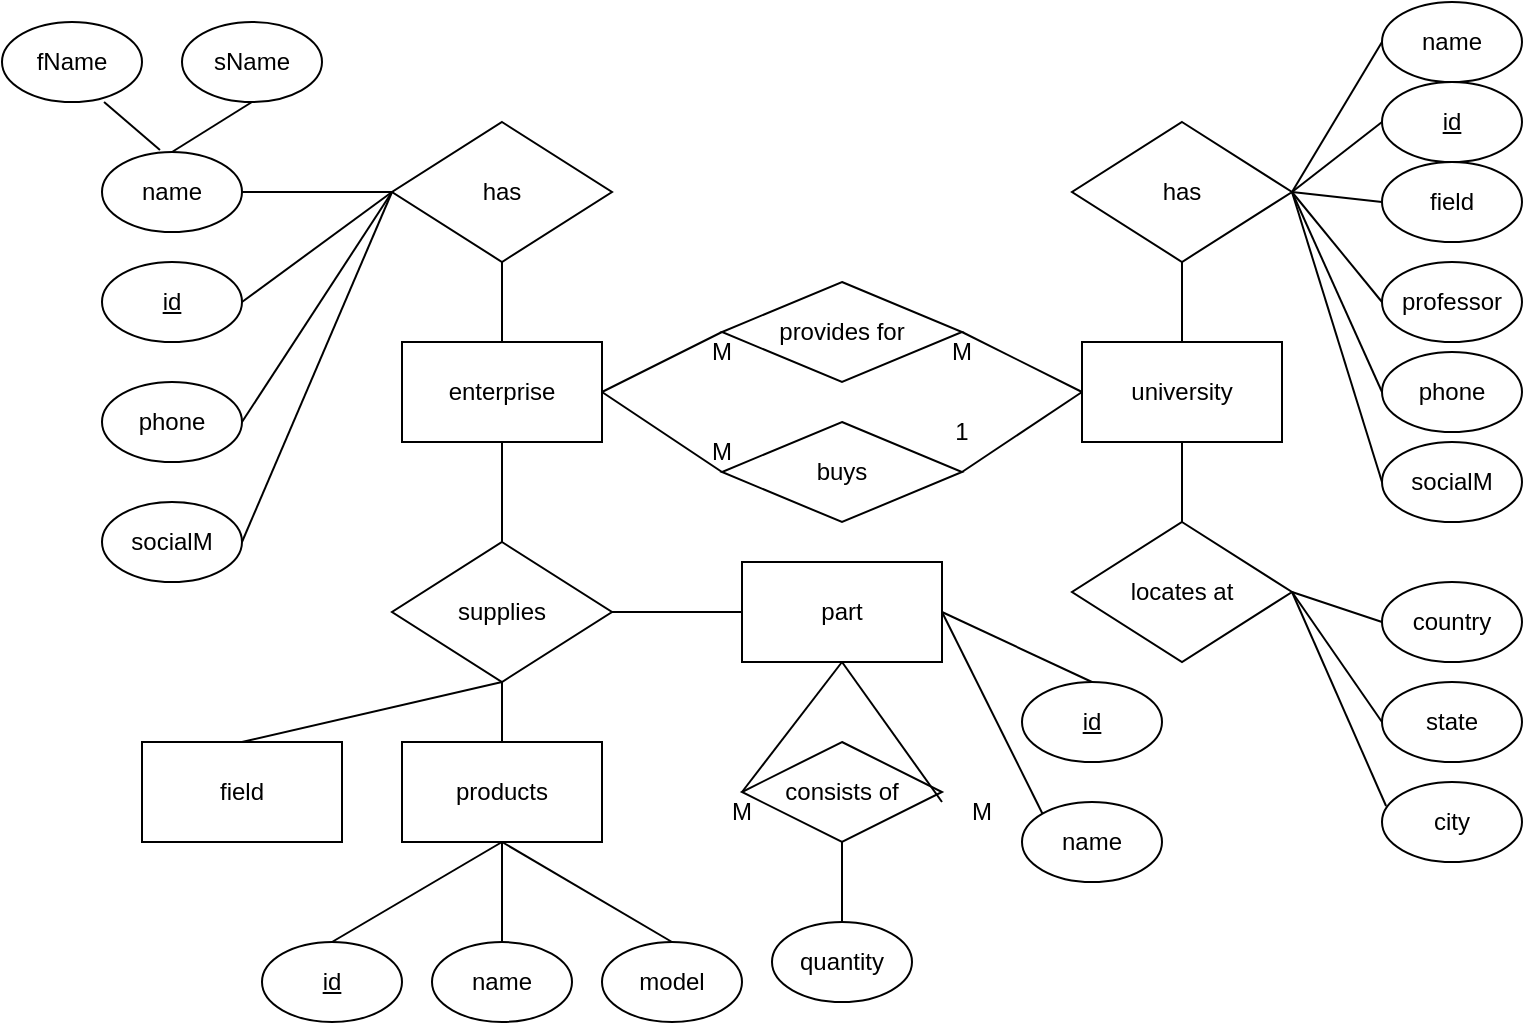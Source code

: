 <mxfile version="20.0.1" type="github">
  <diagram id="0fGZ7hTNwW_brKjwEotY" name="Page-1">
    <mxGraphModel dx="785" dy="488" grid="1" gridSize="10" guides="1" tooltips="1" connect="1" arrows="1" fold="1" page="1" pageScale="1" pageWidth="850" pageHeight="1100" math="0" shadow="0">
      <root>
        <mxCell id="0" />
        <mxCell id="1" parent="0" />
        <mxCell id="9cPGQ39VDWzeO-hUbgn7-2" value="buys" style="rhombus;whiteSpace=wrap;html=1;" parent="1" vertex="1">
          <mxGeometry x="360" y="220" width="120" height="50" as="geometry" />
        </mxCell>
        <mxCell id="9cPGQ39VDWzeO-hUbgn7-3" value="provides for" style="rhombus;whiteSpace=wrap;html=1;" parent="1" vertex="1">
          <mxGeometry x="360" y="150" width="120" height="50" as="geometry" />
        </mxCell>
        <mxCell id="9cPGQ39VDWzeO-hUbgn7-4" value="enterprise" style="rounded=0;whiteSpace=wrap;html=1;" parent="1" vertex="1">
          <mxGeometry x="200" y="180" width="100" height="50" as="geometry" />
        </mxCell>
        <mxCell id="9cPGQ39VDWzeO-hUbgn7-5" value="university" style="rounded=0;whiteSpace=wrap;html=1;" parent="1" vertex="1">
          <mxGeometry x="540" y="180" width="100" height="50" as="geometry" />
        </mxCell>
        <mxCell id="9cPGQ39VDWzeO-hUbgn7-6" value="" style="endArrow=none;html=1;rounded=0;exitX=1;exitY=0.5;exitDx=0;exitDy=0;entryX=0;entryY=0.5;entryDx=0;entryDy=0;" parent="1" source="9cPGQ39VDWzeO-hUbgn7-4" target="9cPGQ39VDWzeO-hUbgn7-3" edge="1">
          <mxGeometry width="50" height="50" relative="1" as="geometry">
            <mxPoint x="380" y="280" as="sourcePoint" />
            <mxPoint x="430" y="230" as="targetPoint" />
          </mxGeometry>
        </mxCell>
        <mxCell id="9cPGQ39VDWzeO-hUbgn7-7" value="" style="endArrow=none;html=1;rounded=0;exitX=1;exitY=0.5;exitDx=0;exitDy=0;entryX=0;entryY=0.5;entryDx=0;entryDy=0;" parent="1" source="9cPGQ39VDWzeO-hUbgn7-4" target="9cPGQ39VDWzeO-hUbgn7-2" edge="1">
          <mxGeometry width="50" height="50" relative="1" as="geometry">
            <mxPoint x="300" y="200" as="sourcePoint" />
            <mxPoint x="430" y="230" as="targetPoint" />
          </mxGeometry>
        </mxCell>
        <mxCell id="9cPGQ39VDWzeO-hUbgn7-8" value="" style="endArrow=none;html=1;rounded=0;entryX=0;entryY=0.5;entryDx=0;entryDy=0;exitX=1;exitY=0.5;exitDx=0;exitDy=0;" parent="1" source="9cPGQ39VDWzeO-hUbgn7-3" target="9cPGQ39VDWzeO-hUbgn7-5" edge="1">
          <mxGeometry width="50" height="50" relative="1" as="geometry">
            <mxPoint x="380" y="280" as="sourcePoint" />
            <mxPoint x="430" y="230" as="targetPoint" />
          </mxGeometry>
        </mxCell>
        <mxCell id="9cPGQ39VDWzeO-hUbgn7-9" value="" style="endArrow=none;html=1;rounded=0;entryX=0;entryY=0.5;entryDx=0;entryDy=0;exitX=1;exitY=0.5;exitDx=0;exitDy=0;" parent="1" source="9cPGQ39VDWzeO-hUbgn7-2" target="9cPGQ39VDWzeO-hUbgn7-5" edge="1">
          <mxGeometry width="50" height="50" relative="1" as="geometry">
            <mxPoint x="380" y="280" as="sourcePoint" />
            <mxPoint x="430" y="230" as="targetPoint" />
          </mxGeometry>
        </mxCell>
        <mxCell id="9cPGQ39VDWzeO-hUbgn7-10" value="M" style="text;html=1;strokeColor=none;fillColor=none;align=center;verticalAlign=middle;whiteSpace=wrap;rounded=0;" parent="1" vertex="1">
          <mxGeometry x="330" y="170" width="60" height="30" as="geometry" />
        </mxCell>
        <mxCell id="9cPGQ39VDWzeO-hUbgn7-11" value="M" style="text;html=1;strokeColor=none;fillColor=none;align=center;verticalAlign=middle;whiteSpace=wrap;rounded=0;" parent="1" vertex="1">
          <mxGeometry x="450" y="170" width="60" height="30" as="geometry" />
        </mxCell>
        <mxCell id="9cPGQ39VDWzeO-hUbgn7-12" value="M" style="text;html=1;strokeColor=none;fillColor=none;align=center;verticalAlign=middle;whiteSpace=wrap;rounded=0;" parent="1" vertex="1">
          <mxGeometry x="330" y="220" width="60" height="30" as="geometry" />
        </mxCell>
        <mxCell id="9cPGQ39VDWzeO-hUbgn7-13" value="1" style="text;html=1;strokeColor=none;fillColor=none;align=center;verticalAlign=middle;whiteSpace=wrap;rounded=0;" parent="1" vertex="1">
          <mxGeometry x="450" y="210" width="60" height="30" as="geometry" />
        </mxCell>
        <mxCell id="9cPGQ39VDWzeO-hUbgn7-15" value="has" style="rhombus;whiteSpace=wrap;html=1;" parent="1" vertex="1">
          <mxGeometry x="195" y="70" width="110" height="70" as="geometry" />
        </mxCell>
        <mxCell id="9cPGQ39VDWzeO-hUbgn7-16" value="supplies" style="rhombus;whiteSpace=wrap;html=1;" parent="1" vertex="1">
          <mxGeometry x="195" y="280" width="110" height="70" as="geometry" />
        </mxCell>
        <mxCell id="9cPGQ39VDWzeO-hUbgn7-17" value="" style="endArrow=none;html=1;rounded=0;exitX=0.5;exitY=0;exitDx=0;exitDy=0;entryX=0.5;entryY=1;entryDx=0;entryDy=0;" parent="1" source="9cPGQ39VDWzeO-hUbgn7-4" target="9cPGQ39VDWzeO-hUbgn7-15" edge="1">
          <mxGeometry width="50" height="50" relative="1" as="geometry">
            <mxPoint x="290" y="230" as="sourcePoint" />
            <mxPoint x="340" y="180" as="targetPoint" />
          </mxGeometry>
        </mxCell>
        <mxCell id="9cPGQ39VDWzeO-hUbgn7-18" value="" style="endArrow=none;html=1;rounded=0;exitX=0.5;exitY=0;exitDx=0;exitDy=0;entryX=0.5;entryY=1;entryDx=0;entryDy=0;" parent="1" source="9cPGQ39VDWzeO-hUbgn7-16" target="9cPGQ39VDWzeO-hUbgn7-4" edge="1">
          <mxGeometry width="50" height="50" relative="1" as="geometry">
            <mxPoint x="260" y="190" as="sourcePoint" />
            <mxPoint x="260" y="150" as="targetPoint" />
          </mxGeometry>
        </mxCell>
        <mxCell id="9cPGQ39VDWzeO-hUbgn7-19" value="name" style="ellipse;whiteSpace=wrap;html=1;" parent="1" vertex="1">
          <mxGeometry x="50" y="85" width="70" height="40" as="geometry" />
        </mxCell>
        <mxCell id="9cPGQ39VDWzeO-hUbgn7-20" value="fName" style="ellipse;whiteSpace=wrap;html=1;" parent="1" vertex="1">
          <mxGeometry y="20" width="70" height="40" as="geometry" />
        </mxCell>
        <mxCell id="9cPGQ39VDWzeO-hUbgn7-21" value="sName" style="ellipse;whiteSpace=wrap;html=1;" parent="1" vertex="1">
          <mxGeometry x="90" y="20" width="70" height="40" as="geometry" />
        </mxCell>
        <mxCell id="9cPGQ39VDWzeO-hUbgn7-23" value="id" style="ellipse;whiteSpace=wrap;html=1;fontStyle=4" parent="1" vertex="1">
          <mxGeometry x="50" y="140" width="70" height="40" as="geometry" />
        </mxCell>
        <mxCell id="9cPGQ39VDWzeO-hUbgn7-24" value="phone" style="ellipse;whiteSpace=wrap;html=1;" parent="1" vertex="1">
          <mxGeometry x="50" y="200" width="70" height="40" as="geometry" />
        </mxCell>
        <mxCell id="9cPGQ39VDWzeO-hUbgn7-25" value="socialM" style="ellipse;whiteSpace=wrap;html=1;" parent="1" vertex="1">
          <mxGeometry x="50" y="260" width="70" height="40" as="geometry" />
        </mxCell>
        <mxCell id="9cPGQ39VDWzeO-hUbgn7-26" value="" style="endArrow=none;html=1;rounded=0;exitX=1;exitY=0.5;exitDx=0;exitDy=0;entryX=0;entryY=0.5;entryDx=0;entryDy=0;" parent="1" source="9cPGQ39VDWzeO-hUbgn7-19" target="9cPGQ39VDWzeO-hUbgn7-15" edge="1">
          <mxGeometry width="50" height="50" relative="1" as="geometry">
            <mxPoint x="290" y="230" as="sourcePoint" />
            <mxPoint x="340" y="180" as="targetPoint" />
          </mxGeometry>
        </mxCell>
        <mxCell id="9cPGQ39VDWzeO-hUbgn7-27" value="" style="endArrow=none;html=1;rounded=0;exitX=0.729;exitY=1;exitDx=0;exitDy=0;exitPerimeter=0;entryX=0.414;entryY=-0.025;entryDx=0;entryDy=0;entryPerimeter=0;" parent="1" source="9cPGQ39VDWzeO-hUbgn7-20" target="9cPGQ39VDWzeO-hUbgn7-19" edge="1">
          <mxGeometry width="50" height="50" relative="1" as="geometry">
            <mxPoint x="290" y="230" as="sourcePoint" />
            <mxPoint x="340" y="180" as="targetPoint" />
          </mxGeometry>
        </mxCell>
        <mxCell id="9cPGQ39VDWzeO-hUbgn7-28" value="" style="endArrow=none;html=1;rounded=0;entryX=0.5;entryY=1;entryDx=0;entryDy=0;exitX=0.5;exitY=0;exitDx=0;exitDy=0;" parent="1" source="9cPGQ39VDWzeO-hUbgn7-19" target="9cPGQ39VDWzeO-hUbgn7-21" edge="1">
          <mxGeometry width="50" height="50" relative="1" as="geometry">
            <mxPoint x="290" y="230" as="sourcePoint" />
            <mxPoint x="340" y="180" as="targetPoint" />
          </mxGeometry>
        </mxCell>
        <mxCell id="9cPGQ39VDWzeO-hUbgn7-30" value="" style="endArrow=none;html=1;rounded=0;exitX=1;exitY=0.5;exitDx=0;exitDy=0;entryX=0;entryY=0.5;entryDx=0;entryDy=0;" parent="1" source="9cPGQ39VDWzeO-hUbgn7-23" target="9cPGQ39VDWzeO-hUbgn7-15" edge="1">
          <mxGeometry width="50" height="50" relative="1" as="geometry">
            <mxPoint x="290" y="230" as="sourcePoint" />
            <mxPoint x="340" y="180" as="targetPoint" />
          </mxGeometry>
        </mxCell>
        <mxCell id="9cPGQ39VDWzeO-hUbgn7-31" value="" style="endArrow=none;html=1;rounded=0;exitX=1;exitY=0.5;exitDx=0;exitDy=0;entryX=0;entryY=0.5;entryDx=0;entryDy=0;" parent="1" source="9cPGQ39VDWzeO-hUbgn7-24" target="9cPGQ39VDWzeO-hUbgn7-15" edge="1">
          <mxGeometry width="50" height="50" relative="1" as="geometry">
            <mxPoint x="290" y="230" as="sourcePoint" />
            <mxPoint x="340" y="180" as="targetPoint" />
          </mxGeometry>
        </mxCell>
        <mxCell id="9cPGQ39VDWzeO-hUbgn7-32" value="" style="endArrow=none;html=1;rounded=0;exitX=1;exitY=0.5;exitDx=0;exitDy=0;entryX=0;entryY=0.5;entryDx=0;entryDy=0;" parent="1" source="9cPGQ39VDWzeO-hUbgn7-25" target="9cPGQ39VDWzeO-hUbgn7-15" edge="1">
          <mxGeometry width="50" height="50" relative="1" as="geometry">
            <mxPoint x="290" y="230" as="sourcePoint" />
            <mxPoint x="190" y="110" as="targetPoint" />
          </mxGeometry>
        </mxCell>
        <mxCell id="9cPGQ39VDWzeO-hUbgn7-33" value="products" style="rounded=0;whiteSpace=wrap;html=1;" parent="1" vertex="1">
          <mxGeometry x="200" y="380" width="100" height="50" as="geometry" />
        </mxCell>
        <mxCell id="9cPGQ39VDWzeO-hUbgn7-34" value="field" style="rounded=0;whiteSpace=wrap;html=1;" parent="1" vertex="1">
          <mxGeometry x="70" y="380" width="100" height="50" as="geometry" />
        </mxCell>
        <mxCell id="9cPGQ39VDWzeO-hUbgn7-35" value="" style="endArrow=none;html=1;rounded=0;exitX=0.5;exitY=0;exitDx=0;exitDy=0;entryX=0.5;entryY=1;entryDx=0;entryDy=0;" parent="1" source="9cPGQ39VDWzeO-hUbgn7-34" target="9cPGQ39VDWzeO-hUbgn7-16" edge="1">
          <mxGeometry width="50" height="50" relative="1" as="geometry">
            <mxPoint x="290" y="360" as="sourcePoint" />
            <mxPoint x="340" y="310" as="targetPoint" />
          </mxGeometry>
        </mxCell>
        <mxCell id="9cPGQ39VDWzeO-hUbgn7-36" value="" style="endArrow=none;html=1;rounded=0;exitX=0.5;exitY=0;exitDx=0;exitDy=0;" parent="1" source="9cPGQ39VDWzeO-hUbgn7-33" edge="1">
          <mxGeometry width="50" height="50" relative="1" as="geometry">
            <mxPoint x="290" y="360" as="sourcePoint" />
            <mxPoint x="250" y="350" as="targetPoint" />
          </mxGeometry>
        </mxCell>
        <mxCell id="9cPGQ39VDWzeO-hUbgn7-37" value="model" style="ellipse;whiteSpace=wrap;html=1;" parent="1" vertex="1">
          <mxGeometry x="300" y="480" width="70" height="40" as="geometry" />
        </mxCell>
        <mxCell id="9cPGQ39VDWzeO-hUbgn7-38" value="name" style="ellipse;whiteSpace=wrap;html=1;" parent="1" vertex="1">
          <mxGeometry x="215" y="480" width="70" height="40" as="geometry" />
        </mxCell>
        <mxCell id="9cPGQ39VDWzeO-hUbgn7-39" value="id" style="ellipse;whiteSpace=wrap;html=1;fontStyle=4" parent="1" vertex="1">
          <mxGeometry x="130" y="480" width="70" height="40" as="geometry" />
        </mxCell>
        <mxCell id="9cPGQ39VDWzeO-hUbgn7-40" value="" style="endArrow=none;html=1;rounded=0;exitX=0.5;exitY=0;exitDx=0;exitDy=0;" parent="1" source="9cPGQ39VDWzeO-hUbgn7-39" edge="1">
          <mxGeometry width="50" height="50" relative="1" as="geometry">
            <mxPoint x="190" y="420" as="sourcePoint" />
            <mxPoint x="250" y="430" as="targetPoint" />
          </mxGeometry>
        </mxCell>
        <mxCell id="9cPGQ39VDWzeO-hUbgn7-41" value="" style="endArrow=none;html=1;rounded=0;exitX=0.5;exitY=0;exitDx=0;exitDy=0;" parent="1" source="9cPGQ39VDWzeO-hUbgn7-38" edge="1">
          <mxGeometry width="50" height="50" relative="1" as="geometry">
            <mxPoint x="190" y="420" as="sourcePoint" />
            <mxPoint x="250" y="430" as="targetPoint" />
          </mxGeometry>
        </mxCell>
        <mxCell id="9cPGQ39VDWzeO-hUbgn7-42" value="" style="endArrow=none;html=1;rounded=0;exitX=0.5;exitY=0;exitDx=0;exitDy=0;" parent="1" source="9cPGQ39VDWzeO-hUbgn7-37" edge="1">
          <mxGeometry width="50" height="50" relative="1" as="geometry">
            <mxPoint x="190" y="420" as="sourcePoint" />
            <mxPoint x="250" y="430" as="targetPoint" />
          </mxGeometry>
        </mxCell>
        <mxCell id="9cPGQ39VDWzeO-hUbgn7-43" value="part" style="rounded=0;whiteSpace=wrap;html=1;" parent="1" vertex="1">
          <mxGeometry x="370" y="290" width="100" height="50" as="geometry" />
        </mxCell>
        <mxCell id="9cPGQ39VDWzeO-hUbgn7-44" value="" style="endArrow=none;html=1;rounded=0;exitX=1;exitY=0.5;exitDx=0;exitDy=0;entryX=0;entryY=0.5;entryDx=0;entryDy=0;" parent="1" source="9cPGQ39VDWzeO-hUbgn7-16" target="9cPGQ39VDWzeO-hUbgn7-43" edge="1">
          <mxGeometry width="50" height="50" relative="1" as="geometry">
            <mxPoint x="300" y="420" as="sourcePoint" />
            <mxPoint x="350" y="370" as="targetPoint" />
          </mxGeometry>
        </mxCell>
        <mxCell id="9cPGQ39VDWzeO-hUbgn7-45" value="consists of" style="rhombus;whiteSpace=wrap;html=1;" parent="1" vertex="1">
          <mxGeometry x="370" y="380" width="100" height="50" as="geometry" />
        </mxCell>
        <mxCell id="9cPGQ39VDWzeO-hUbgn7-46" value="" style="endArrow=none;html=1;rounded=0;entryX=0.5;entryY=1;entryDx=0;entryDy=0;exitX=0;exitY=0.5;exitDx=0;exitDy=0;" parent="1" source="9cPGQ39VDWzeO-hUbgn7-45" target="9cPGQ39VDWzeO-hUbgn7-43" edge="1">
          <mxGeometry width="50" height="50" relative="1" as="geometry">
            <mxPoint x="300" y="420" as="sourcePoint" />
            <mxPoint x="350" y="370" as="targetPoint" />
          </mxGeometry>
        </mxCell>
        <mxCell id="9cPGQ39VDWzeO-hUbgn7-47" value="" style="endArrow=none;html=1;rounded=0;" parent="1" edge="1">
          <mxGeometry width="50" height="50" relative="1" as="geometry">
            <mxPoint x="470" y="410" as="sourcePoint" />
            <mxPoint x="420" y="340" as="targetPoint" />
          </mxGeometry>
        </mxCell>
        <mxCell id="9cPGQ39VDWzeO-hUbgn7-48" value="quantity" style="ellipse;whiteSpace=wrap;html=1;" parent="1" vertex="1">
          <mxGeometry x="385" y="470" width="70" height="40" as="geometry" />
        </mxCell>
        <mxCell id="9cPGQ39VDWzeO-hUbgn7-49" value="" style="endArrow=none;html=1;rounded=0;entryX=0.5;entryY=1;entryDx=0;entryDy=0;exitX=0.5;exitY=0;exitDx=0;exitDy=0;" parent="1" target="9cPGQ39VDWzeO-hUbgn7-45" edge="1" source="9cPGQ39VDWzeO-hUbgn7-48">
          <mxGeometry width="50" height="50" relative="1" as="geometry">
            <mxPoint x="425" y="470" as="sourcePoint" />
            <mxPoint x="350" y="370" as="targetPoint" />
          </mxGeometry>
        </mxCell>
        <mxCell id="9cPGQ39VDWzeO-hUbgn7-50" value="M" style="text;html=1;strokeColor=none;fillColor=none;align=center;verticalAlign=middle;whiteSpace=wrap;rounded=0;" parent="1" vertex="1">
          <mxGeometry x="340" y="400" width="60" height="30" as="geometry" />
        </mxCell>
        <mxCell id="9cPGQ39VDWzeO-hUbgn7-51" value="M" style="text;html=1;strokeColor=none;fillColor=none;align=center;verticalAlign=middle;whiteSpace=wrap;rounded=0;" parent="1" vertex="1">
          <mxGeometry x="460" y="400" width="60" height="30" as="geometry" />
        </mxCell>
        <mxCell id="9cPGQ39VDWzeO-hUbgn7-52" value="has" style="rhombus;whiteSpace=wrap;html=1;" parent="1" vertex="1">
          <mxGeometry x="535" y="70" width="110" height="70" as="geometry" />
        </mxCell>
        <mxCell id="9cPGQ39VDWzeO-hUbgn7-53" value="" style="endArrow=none;html=1;rounded=0;entryX=0.5;entryY=1;entryDx=0;entryDy=0;exitX=0.5;exitY=0;exitDx=0;exitDy=0;" parent="1" source="9cPGQ39VDWzeO-hUbgn7-5" target="9cPGQ39VDWzeO-hUbgn7-52" edge="1">
          <mxGeometry width="50" height="50" relative="1" as="geometry">
            <mxPoint x="420" y="290" as="sourcePoint" />
            <mxPoint x="470" y="240" as="targetPoint" />
          </mxGeometry>
        </mxCell>
        <mxCell id="9cPGQ39VDWzeO-hUbgn7-54" value="name" style="ellipse;whiteSpace=wrap;html=1;" parent="1" vertex="1">
          <mxGeometry x="690" y="10" width="70" height="40" as="geometry" />
        </mxCell>
        <mxCell id="9cPGQ39VDWzeO-hUbgn7-55" value="id" style="ellipse;whiteSpace=wrap;html=1;fontStyle=4" parent="1" vertex="1">
          <mxGeometry x="690" y="50" width="70" height="40" as="geometry" />
        </mxCell>
        <mxCell id="9cPGQ39VDWzeO-hUbgn7-56" value="phone" style="ellipse;whiteSpace=wrap;html=1;" parent="1" vertex="1">
          <mxGeometry x="690" y="185" width="70" height="40" as="geometry" />
        </mxCell>
        <mxCell id="9cPGQ39VDWzeO-hUbgn7-57" value="socialM" style="ellipse;whiteSpace=wrap;html=1;" parent="1" vertex="1">
          <mxGeometry x="690" y="230" width="70" height="40" as="geometry" />
        </mxCell>
        <mxCell id="9cPGQ39VDWzeO-hUbgn7-58" value="" style="endArrow=none;html=1;rounded=0;entryX=1;entryY=0.5;entryDx=0;entryDy=0;exitX=0;exitY=0.5;exitDx=0;exitDy=0;" parent="1" source="9cPGQ39VDWzeO-hUbgn7-54" target="9cPGQ39VDWzeO-hUbgn7-52" edge="1">
          <mxGeometry width="50" height="50" relative="1" as="geometry">
            <mxPoint x="420" y="210" as="sourcePoint" />
            <mxPoint x="470" y="160" as="targetPoint" />
          </mxGeometry>
        </mxCell>
        <mxCell id="9cPGQ39VDWzeO-hUbgn7-59" value="" style="endArrow=none;html=1;rounded=0;entryX=1;entryY=0.5;entryDx=0;entryDy=0;exitX=0;exitY=0.5;exitDx=0;exitDy=0;" parent="1" source="9cPGQ39VDWzeO-hUbgn7-55" target="9cPGQ39VDWzeO-hUbgn7-52" edge="1">
          <mxGeometry width="50" height="50" relative="1" as="geometry">
            <mxPoint x="650" y="130" as="sourcePoint" />
            <mxPoint x="470" y="160" as="targetPoint" />
          </mxGeometry>
        </mxCell>
        <mxCell id="9cPGQ39VDWzeO-hUbgn7-60" value="" style="endArrow=none;html=1;rounded=0;exitX=0;exitY=0.5;exitDx=0;exitDy=0;entryX=1;entryY=0.5;entryDx=0;entryDy=0;" parent="1" source="9cPGQ39VDWzeO-hUbgn7-56" target="9cPGQ39VDWzeO-hUbgn7-52" edge="1">
          <mxGeometry width="50" height="50" relative="1" as="geometry">
            <mxPoint x="420" y="210" as="sourcePoint" />
            <mxPoint x="650" y="110" as="targetPoint" />
          </mxGeometry>
        </mxCell>
        <mxCell id="9cPGQ39VDWzeO-hUbgn7-61" value="" style="endArrow=none;html=1;rounded=0;exitX=0;exitY=0.5;exitDx=0;exitDy=0;entryX=1;entryY=0.5;entryDx=0;entryDy=0;" parent="1" source="9cPGQ39VDWzeO-hUbgn7-57" target="9cPGQ39VDWzeO-hUbgn7-52" edge="1">
          <mxGeometry width="50" height="50" relative="1" as="geometry">
            <mxPoint x="680" y="250" as="sourcePoint" />
            <mxPoint x="650" y="110" as="targetPoint" />
          </mxGeometry>
        </mxCell>
        <mxCell id="2ybxPVNN164J7KerfsGO-2" value="id" style="ellipse;whiteSpace=wrap;html=1;fontStyle=4" vertex="1" parent="1">
          <mxGeometry x="510" y="350" width="70" height="40" as="geometry" />
        </mxCell>
        <mxCell id="2ybxPVNN164J7KerfsGO-3" value="name" style="ellipse;whiteSpace=wrap;html=1;" vertex="1" parent="1">
          <mxGeometry x="510" y="410" width="70" height="40" as="geometry" />
        </mxCell>
        <mxCell id="2ybxPVNN164J7KerfsGO-4" value="" style="endArrow=none;html=1;rounded=0;exitX=0.5;exitY=0;exitDx=0;exitDy=0;entryX=1;entryY=0.5;entryDx=0;entryDy=0;" edge="1" parent="1" source="2ybxPVNN164J7KerfsGO-2" target="9cPGQ39VDWzeO-hUbgn7-43">
          <mxGeometry width="50" height="50" relative="1" as="geometry">
            <mxPoint x="515" y="450" as="sourcePoint" />
            <mxPoint x="470" y="305" as="targetPoint" />
          </mxGeometry>
        </mxCell>
        <mxCell id="2ybxPVNN164J7KerfsGO-5" value="" style="endArrow=none;html=1;rounded=0;exitX=0;exitY=0;exitDx=0;exitDy=0;entryX=1;entryY=0.5;entryDx=0;entryDy=0;" edge="1" parent="1" source="2ybxPVNN164J7KerfsGO-3" target="9cPGQ39VDWzeO-hUbgn7-43">
          <mxGeometry width="50" height="50" relative="1" as="geometry">
            <mxPoint x="555" y="360" as="sourcePoint" />
            <mxPoint x="480" y="325" as="targetPoint" />
          </mxGeometry>
        </mxCell>
        <mxCell id="2ybxPVNN164J7KerfsGO-6" value="locates at" style="rhombus;whiteSpace=wrap;html=1;" vertex="1" parent="1">
          <mxGeometry x="535" y="270" width="110" height="70" as="geometry" />
        </mxCell>
        <mxCell id="2ybxPVNN164J7KerfsGO-7" value="" style="endArrow=none;html=1;rounded=0;exitX=0.5;exitY=0;exitDx=0;exitDy=0;entryX=0.5;entryY=1;entryDx=0;entryDy=0;" edge="1" parent="1" source="2ybxPVNN164J7KerfsGO-6" target="9cPGQ39VDWzeO-hUbgn7-5">
          <mxGeometry width="50" height="50" relative="1" as="geometry">
            <mxPoint x="260" y="390" as="sourcePoint" />
            <mxPoint x="260" y="360" as="targetPoint" />
          </mxGeometry>
        </mxCell>
        <mxCell id="2ybxPVNN164J7KerfsGO-8" value="country" style="ellipse;whiteSpace=wrap;html=1;" vertex="1" parent="1">
          <mxGeometry x="690" y="300" width="70" height="40" as="geometry" />
        </mxCell>
        <mxCell id="2ybxPVNN164J7KerfsGO-10" value="state" style="ellipse;whiteSpace=wrap;html=1;" vertex="1" parent="1">
          <mxGeometry x="690" y="350" width="70" height="40" as="geometry" />
        </mxCell>
        <mxCell id="2ybxPVNN164J7KerfsGO-11" value="city" style="ellipse;whiteSpace=wrap;html=1;" vertex="1" parent="1">
          <mxGeometry x="690" y="400" width="70" height="40" as="geometry" />
        </mxCell>
        <mxCell id="2ybxPVNN164J7KerfsGO-12" value="" style="endArrow=none;html=1;rounded=0;exitX=0;exitY=0.5;exitDx=0;exitDy=0;entryX=1;entryY=0.5;entryDx=0;entryDy=0;" edge="1" parent="1" source="2ybxPVNN164J7KerfsGO-8" target="2ybxPVNN164J7KerfsGO-6">
          <mxGeometry width="50" height="50" relative="1" as="geometry">
            <mxPoint x="530.251" y="425.858" as="sourcePoint" />
            <mxPoint x="480" y="325" as="targetPoint" />
          </mxGeometry>
        </mxCell>
        <mxCell id="2ybxPVNN164J7KerfsGO-13" value="" style="endArrow=none;html=1;rounded=0;exitX=0;exitY=0.5;exitDx=0;exitDy=0;entryX=1;entryY=0.5;entryDx=0;entryDy=0;" edge="1" parent="1" source="2ybxPVNN164J7KerfsGO-10" target="2ybxPVNN164J7KerfsGO-6">
          <mxGeometry width="50" height="50" relative="1" as="geometry">
            <mxPoint x="700" y="330" as="sourcePoint" />
            <mxPoint x="655" y="315" as="targetPoint" />
          </mxGeometry>
        </mxCell>
        <mxCell id="2ybxPVNN164J7KerfsGO-14" value="" style="endArrow=none;html=1;rounded=0;exitX=0.029;exitY=0.3;exitDx=0;exitDy=0;exitPerimeter=0;entryX=1;entryY=0.5;entryDx=0;entryDy=0;" edge="1" parent="1" source="2ybxPVNN164J7KerfsGO-11" target="2ybxPVNN164J7KerfsGO-6">
          <mxGeometry width="50" height="50" relative="1" as="geometry">
            <mxPoint x="700" y="380" as="sourcePoint" />
            <mxPoint x="650" y="310" as="targetPoint" />
          </mxGeometry>
        </mxCell>
        <mxCell id="2ybxPVNN164J7KerfsGO-15" value="field" style="ellipse;whiteSpace=wrap;html=1;" vertex="1" parent="1">
          <mxGeometry x="690" y="90" width="70" height="40" as="geometry" />
        </mxCell>
        <mxCell id="2ybxPVNN164J7KerfsGO-18" value="" style="endArrow=none;html=1;rounded=0;exitX=0;exitY=0.5;exitDx=0;exitDy=0;entryX=1;entryY=0.5;entryDx=0;entryDy=0;" edge="1" parent="1" source="2ybxPVNN164J7KerfsGO-15" target="9cPGQ39VDWzeO-hUbgn7-52">
          <mxGeometry width="50" height="50" relative="1" as="geometry">
            <mxPoint x="700" y="215" as="sourcePoint" />
            <mxPoint x="655" y="115" as="targetPoint" />
          </mxGeometry>
        </mxCell>
        <mxCell id="2ybxPVNN164J7KerfsGO-19" value="professor" style="ellipse;whiteSpace=wrap;html=1;" vertex="1" parent="1">
          <mxGeometry x="690" y="140" width="70" height="40" as="geometry" />
        </mxCell>
        <mxCell id="2ybxPVNN164J7KerfsGO-20" value="" style="endArrow=none;html=1;rounded=0;exitX=0;exitY=0.5;exitDx=0;exitDy=0;entryX=1;entryY=0.5;entryDx=0;entryDy=0;" edge="1" parent="1" source="2ybxPVNN164J7KerfsGO-19" target="9cPGQ39VDWzeO-hUbgn7-52">
          <mxGeometry width="50" height="50" relative="1" as="geometry">
            <mxPoint x="700" y="215" as="sourcePoint" />
            <mxPoint x="650" y="110" as="targetPoint" />
          </mxGeometry>
        </mxCell>
      </root>
    </mxGraphModel>
  </diagram>
</mxfile>
